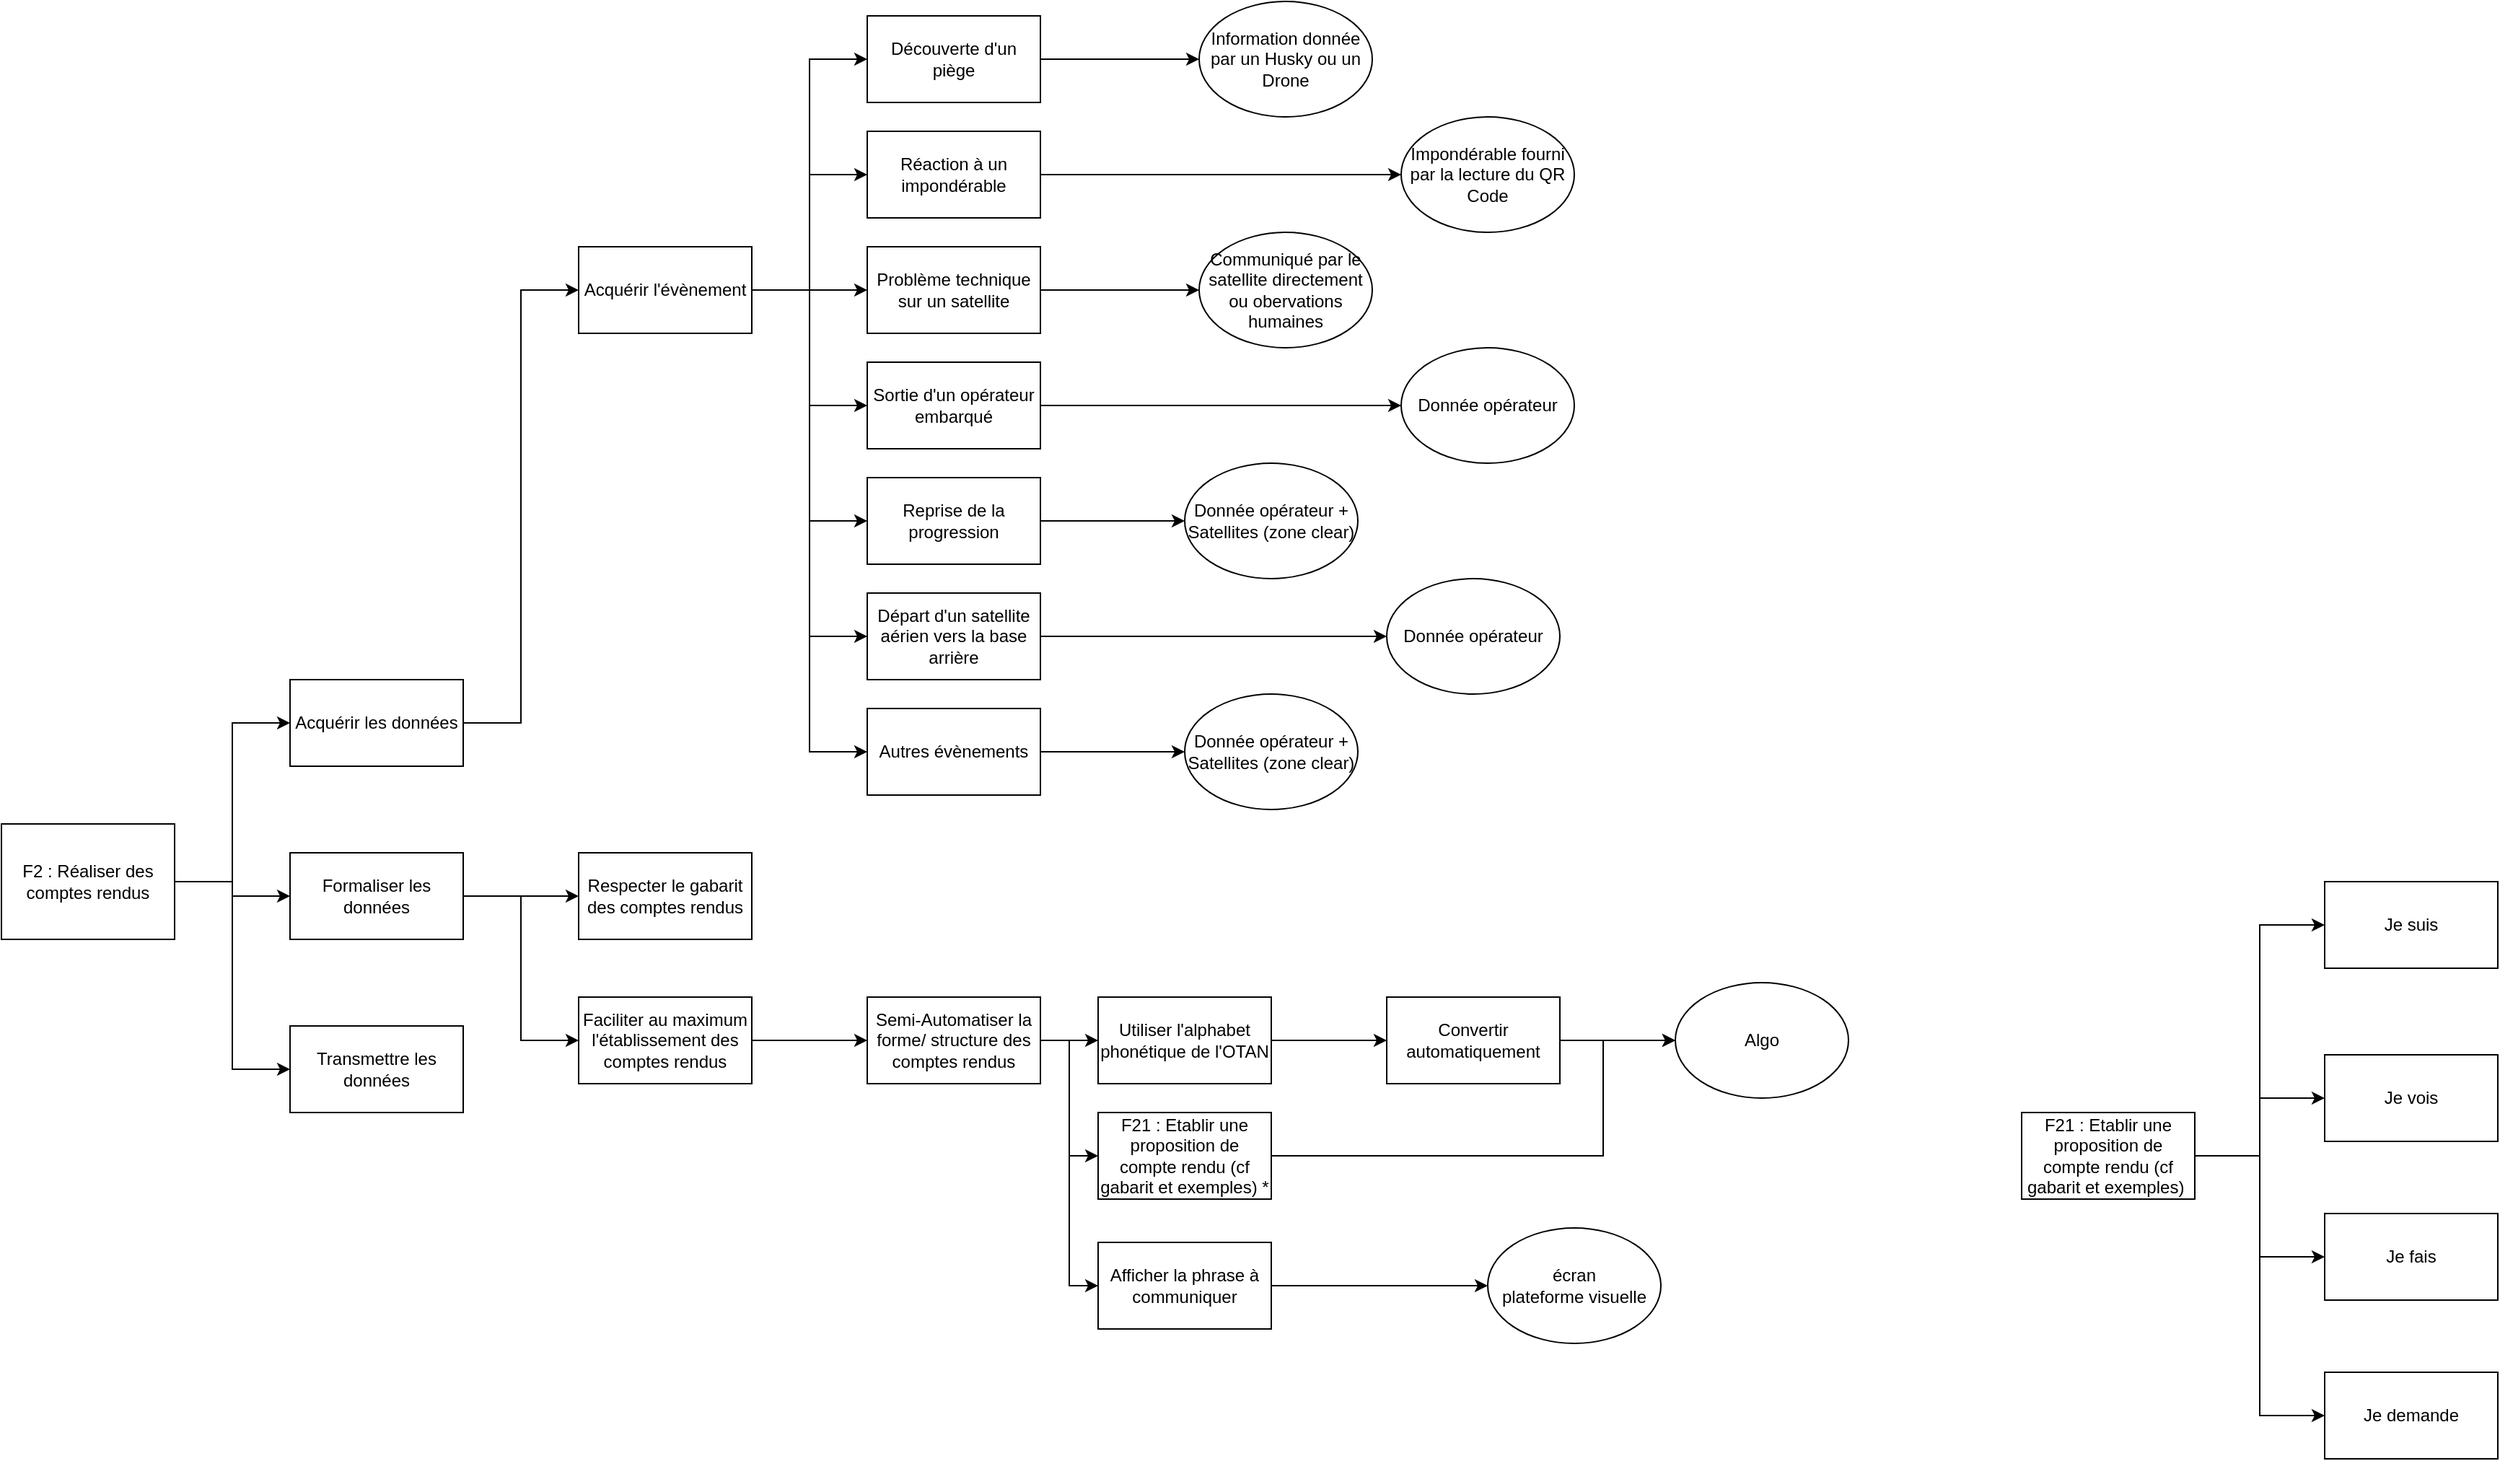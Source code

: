 <mxfile version="15.8.9" type="github">
  <diagram id="cHjnoLlx2mNpabVTZO-V" name="Page-1">
    <mxGraphModel dx="868" dy="1623" grid="1" gridSize="10" guides="1" tooltips="1" connect="1" arrows="1" fold="1" page="1" pageScale="1" pageWidth="827" pageHeight="1169" math="0" shadow="0">
      <root>
        <mxCell id="0" />
        <mxCell id="1" parent="0" />
        <mxCell id="-n7K_DKkgM0FNg-m0orN-9" style="edgeStyle=orthogonalEdgeStyle;rounded=0;orthogonalLoop=1;jettySize=auto;html=1;exitX=1;exitY=0.5;exitDx=0;exitDy=0;entryX=0;entryY=0.5;entryDx=0;entryDy=0;" edge="1" parent="1" source="-n7K_DKkgM0FNg-m0orN-1" target="-n7K_DKkgM0FNg-m0orN-2">
          <mxGeometry relative="1" as="geometry" />
        </mxCell>
        <mxCell id="-n7K_DKkgM0FNg-m0orN-10" style="edgeStyle=orthogonalEdgeStyle;rounded=0;orthogonalLoop=1;jettySize=auto;html=1;exitX=1;exitY=0.5;exitDx=0;exitDy=0;entryX=0;entryY=0.5;entryDx=0;entryDy=0;" edge="1" parent="1" source="-n7K_DKkgM0FNg-m0orN-1" target="-n7K_DKkgM0FNg-m0orN-3">
          <mxGeometry relative="1" as="geometry" />
        </mxCell>
        <mxCell id="-n7K_DKkgM0FNg-m0orN-11" style="edgeStyle=orthogonalEdgeStyle;rounded=0;orthogonalLoop=1;jettySize=auto;html=1;exitX=1;exitY=0.5;exitDx=0;exitDy=0;entryX=0;entryY=0.5;entryDx=0;entryDy=0;" edge="1" parent="1" source="-n7K_DKkgM0FNg-m0orN-1" target="-n7K_DKkgM0FNg-m0orN-4">
          <mxGeometry relative="1" as="geometry" />
        </mxCell>
        <mxCell id="-n7K_DKkgM0FNg-m0orN-1" value="F2 : Réaliser des comptes rendus" style="rounded=0;whiteSpace=wrap;html=1;" vertex="1" parent="1">
          <mxGeometry x="120" y="120" width="120" height="80" as="geometry" />
        </mxCell>
        <mxCell id="-n7K_DKkgM0FNg-m0orN-13" style="edgeStyle=orthogonalEdgeStyle;rounded=0;orthogonalLoop=1;jettySize=auto;html=1;exitX=1;exitY=0.5;exitDx=0;exitDy=0;entryX=0;entryY=0.5;entryDx=0;entryDy=0;" edge="1" parent="1" source="-n7K_DKkgM0FNg-m0orN-2" target="-n7K_DKkgM0FNg-m0orN-6">
          <mxGeometry relative="1" as="geometry" />
        </mxCell>
        <mxCell id="-n7K_DKkgM0FNg-m0orN-2" value="Acquérir les données" style="rounded=0;whiteSpace=wrap;html=1;" vertex="1" parent="1">
          <mxGeometry x="320" y="20" width="120" height="60" as="geometry" />
        </mxCell>
        <mxCell id="-n7K_DKkgM0FNg-m0orN-8" style="edgeStyle=orthogonalEdgeStyle;rounded=0;orthogonalLoop=1;jettySize=auto;html=1;exitX=1;exitY=0.5;exitDx=0;exitDy=0;entryX=0;entryY=0.5;entryDx=0;entryDy=0;" edge="1" parent="1" source="-n7K_DKkgM0FNg-m0orN-3" target="-n7K_DKkgM0FNg-m0orN-5">
          <mxGeometry relative="1" as="geometry" />
        </mxCell>
        <mxCell id="-n7K_DKkgM0FNg-m0orN-17" style="edgeStyle=orthogonalEdgeStyle;rounded=0;orthogonalLoop=1;jettySize=auto;html=1;exitX=1;exitY=0.5;exitDx=0;exitDy=0;entryX=0;entryY=0.5;entryDx=0;entryDy=0;" edge="1" parent="1" source="-n7K_DKkgM0FNg-m0orN-3" target="-n7K_DKkgM0FNg-m0orN-16">
          <mxGeometry relative="1" as="geometry" />
        </mxCell>
        <mxCell id="-n7K_DKkgM0FNg-m0orN-3" value="Formaliser les données" style="rounded=0;whiteSpace=wrap;html=1;" vertex="1" parent="1">
          <mxGeometry x="320" y="140" width="120" height="60" as="geometry" />
        </mxCell>
        <mxCell id="-n7K_DKkgM0FNg-m0orN-4" value="Transmettre les données" style="rounded=0;whiteSpace=wrap;html=1;" vertex="1" parent="1">
          <mxGeometry x="320" y="260" width="120" height="60" as="geometry" />
        </mxCell>
        <mxCell id="-n7K_DKkgM0FNg-m0orN-5" value="Respecter le gabarit des comptes rendus" style="rounded=0;whiteSpace=wrap;html=1;" vertex="1" parent="1">
          <mxGeometry x="520" y="140" width="120" height="60" as="geometry" />
        </mxCell>
        <mxCell id="-n7K_DKkgM0FNg-m0orN-28" style="edgeStyle=orthogonalEdgeStyle;rounded=0;orthogonalLoop=1;jettySize=auto;html=1;exitX=1;exitY=0.5;exitDx=0;exitDy=0;entryX=0;entryY=0.5;entryDx=0;entryDy=0;" edge="1" parent="1" source="-n7K_DKkgM0FNg-m0orN-6" target="-n7K_DKkgM0FNg-m0orN-19">
          <mxGeometry relative="1" as="geometry" />
        </mxCell>
        <mxCell id="-n7K_DKkgM0FNg-m0orN-29" style="edgeStyle=orthogonalEdgeStyle;rounded=0;orthogonalLoop=1;jettySize=auto;html=1;exitX=1;exitY=0.5;exitDx=0;exitDy=0;entryX=0;entryY=0.5;entryDx=0;entryDy=0;" edge="1" parent="1" source="-n7K_DKkgM0FNg-m0orN-6" target="-n7K_DKkgM0FNg-m0orN-22">
          <mxGeometry relative="1" as="geometry" />
        </mxCell>
        <mxCell id="-n7K_DKkgM0FNg-m0orN-30" style="edgeStyle=orthogonalEdgeStyle;rounded=0;orthogonalLoop=1;jettySize=auto;html=1;exitX=1;exitY=0.5;exitDx=0;exitDy=0;entryX=0;entryY=0.5;entryDx=0;entryDy=0;" edge="1" parent="1" source="-n7K_DKkgM0FNg-m0orN-6" target="-n7K_DKkgM0FNg-m0orN-23">
          <mxGeometry relative="1" as="geometry" />
        </mxCell>
        <mxCell id="-n7K_DKkgM0FNg-m0orN-31" style="edgeStyle=orthogonalEdgeStyle;rounded=0;orthogonalLoop=1;jettySize=auto;html=1;exitX=1;exitY=0.5;exitDx=0;exitDy=0;entryX=0;entryY=0.5;entryDx=0;entryDy=0;" edge="1" parent="1" source="-n7K_DKkgM0FNg-m0orN-6" target="-n7K_DKkgM0FNg-m0orN-24">
          <mxGeometry relative="1" as="geometry" />
        </mxCell>
        <mxCell id="-n7K_DKkgM0FNg-m0orN-32" style="edgeStyle=orthogonalEdgeStyle;rounded=0;orthogonalLoop=1;jettySize=auto;html=1;exitX=1;exitY=0.5;exitDx=0;exitDy=0;entryX=0;entryY=0.5;entryDx=0;entryDy=0;" edge="1" parent="1" source="-n7K_DKkgM0FNg-m0orN-6" target="-n7K_DKkgM0FNg-m0orN-25">
          <mxGeometry relative="1" as="geometry" />
        </mxCell>
        <mxCell id="-n7K_DKkgM0FNg-m0orN-34" style="edgeStyle=orthogonalEdgeStyle;rounded=0;orthogonalLoop=1;jettySize=auto;html=1;exitX=1;exitY=0.5;exitDx=0;exitDy=0;entryX=0;entryY=0.5;entryDx=0;entryDy=0;" edge="1" parent="1" source="-n7K_DKkgM0FNg-m0orN-6" target="-n7K_DKkgM0FNg-m0orN-26">
          <mxGeometry relative="1" as="geometry" />
        </mxCell>
        <mxCell id="-n7K_DKkgM0FNg-m0orN-35" style="edgeStyle=orthogonalEdgeStyle;rounded=0;orthogonalLoop=1;jettySize=auto;html=1;exitX=1;exitY=0.5;exitDx=0;exitDy=0;entryX=0;entryY=0.5;entryDx=0;entryDy=0;" edge="1" parent="1" source="-n7K_DKkgM0FNg-m0orN-6" target="-n7K_DKkgM0FNg-m0orN-27">
          <mxGeometry relative="1" as="geometry" />
        </mxCell>
        <mxCell id="-n7K_DKkgM0FNg-m0orN-6" value="Acquérir l&#39;évènement" style="rounded=0;whiteSpace=wrap;html=1;" vertex="1" parent="1">
          <mxGeometry x="520" y="-280" width="120" height="60" as="geometry" />
        </mxCell>
        <mxCell id="-n7K_DKkgM0FNg-m0orN-52" style="edgeStyle=orthogonalEdgeStyle;rounded=0;orthogonalLoop=1;jettySize=auto;html=1;exitX=1;exitY=0.5;exitDx=0;exitDy=0;entryX=0;entryY=0.5;entryDx=0;entryDy=0;" edge="1" parent="1" source="-n7K_DKkgM0FNg-m0orN-16" target="-n7K_DKkgM0FNg-m0orN-51">
          <mxGeometry relative="1" as="geometry" />
        </mxCell>
        <mxCell id="-n7K_DKkgM0FNg-m0orN-16" value="Faciliter au maximum l&#39;établissement des comptes rendus" style="rounded=0;whiteSpace=wrap;html=1;" vertex="1" parent="1">
          <mxGeometry x="520" y="240" width="120" height="60" as="geometry" />
        </mxCell>
        <mxCell id="-n7K_DKkgM0FNg-m0orN-38" style="edgeStyle=orthogonalEdgeStyle;rounded=0;orthogonalLoop=1;jettySize=auto;html=1;exitX=1;exitY=0.5;exitDx=0;exitDy=0;" edge="1" parent="1" source="-n7K_DKkgM0FNg-m0orN-19" target="-n7K_DKkgM0FNg-m0orN-36">
          <mxGeometry relative="1" as="geometry" />
        </mxCell>
        <mxCell id="-n7K_DKkgM0FNg-m0orN-19" value="Découverte d&#39;un piège" style="rounded=0;whiteSpace=wrap;html=1;" vertex="1" parent="1">
          <mxGeometry x="720" y="-440" width="120" height="60" as="geometry" />
        </mxCell>
        <mxCell id="-n7K_DKkgM0FNg-m0orN-39" style="edgeStyle=orthogonalEdgeStyle;rounded=0;orthogonalLoop=1;jettySize=auto;html=1;exitX=1;exitY=0.5;exitDx=0;exitDy=0;entryX=0;entryY=0.5;entryDx=0;entryDy=0;" edge="1" parent="1" source="-n7K_DKkgM0FNg-m0orN-22" target="-n7K_DKkgM0FNg-m0orN-37">
          <mxGeometry relative="1" as="geometry" />
        </mxCell>
        <mxCell id="-n7K_DKkgM0FNg-m0orN-22" value="Réaction à un impondérable" style="rounded=0;whiteSpace=wrap;html=1;" vertex="1" parent="1">
          <mxGeometry x="720" y="-360" width="120" height="60" as="geometry" />
        </mxCell>
        <mxCell id="-n7K_DKkgM0FNg-m0orN-41" style="edgeStyle=orthogonalEdgeStyle;rounded=0;orthogonalLoop=1;jettySize=auto;html=1;exitX=1;exitY=0.5;exitDx=0;exitDy=0;entryX=0;entryY=0.5;entryDx=0;entryDy=0;" edge="1" parent="1" source="-n7K_DKkgM0FNg-m0orN-23" target="-n7K_DKkgM0FNg-m0orN-40">
          <mxGeometry relative="1" as="geometry" />
        </mxCell>
        <mxCell id="-n7K_DKkgM0FNg-m0orN-23" value="Problème technique sur un satellite" style="rounded=0;whiteSpace=wrap;html=1;" vertex="1" parent="1">
          <mxGeometry x="720" y="-280" width="120" height="60" as="geometry" />
        </mxCell>
        <mxCell id="-n7K_DKkgM0FNg-m0orN-43" style="edgeStyle=orthogonalEdgeStyle;rounded=0;orthogonalLoop=1;jettySize=auto;html=1;exitX=1;exitY=0.5;exitDx=0;exitDy=0;entryX=0;entryY=0.5;entryDx=0;entryDy=0;" edge="1" parent="1" source="-n7K_DKkgM0FNg-m0orN-24" target="-n7K_DKkgM0FNg-m0orN-42">
          <mxGeometry relative="1" as="geometry" />
        </mxCell>
        <mxCell id="-n7K_DKkgM0FNg-m0orN-24" value="Sortie d&#39;un opérateur embarqué" style="rounded=0;whiteSpace=wrap;html=1;" vertex="1" parent="1">
          <mxGeometry x="720" y="-200" width="120" height="60" as="geometry" />
        </mxCell>
        <mxCell id="-n7K_DKkgM0FNg-m0orN-45" style="edgeStyle=orthogonalEdgeStyle;rounded=0;orthogonalLoop=1;jettySize=auto;html=1;exitX=1;exitY=0.5;exitDx=0;exitDy=0;entryX=0;entryY=0.5;entryDx=0;entryDy=0;" edge="1" parent="1" source="-n7K_DKkgM0FNg-m0orN-25" target="-n7K_DKkgM0FNg-m0orN-44">
          <mxGeometry relative="1" as="geometry" />
        </mxCell>
        <mxCell id="-n7K_DKkgM0FNg-m0orN-25" value="Reprise de la progression" style="rounded=0;whiteSpace=wrap;html=1;" vertex="1" parent="1">
          <mxGeometry x="720" y="-120" width="120" height="60" as="geometry" />
        </mxCell>
        <mxCell id="-n7K_DKkgM0FNg-m0orN-47" style="edgeStyle=orthogonalEdgeStyle;rounded=0;orthogonalLoop=1;jettySize=auto;html=1;exitX=1;exitY=0.5;exitDx=0;exitDy=0;" edge="1" parent="1" source="-n7K_DKkgM0FNg-m0orN-26" target="-n7K_DKkgM0FNg-m0orN-46">
          <mxGeometry relative="1" as="geometry" />
        </mxCell>
        <mxCell id="-n7K_DKkgM0FNg-m0orN-26" value="Départ d&#39;un satellite aérien vers la base arrière" style="rounded=0;whiteSpace=wrap;html=1;" vertex="1" parent="1">
          <mxGeometry x="720" y="-40" width="120" height="60" as="geometry" />
        </mxCell>
        <mxCell id="-n7K_DKkgM0FNg-m0orN-49" style="edgeStyle=orthogonalEdgeStyle;rounded=0;orthogonalLoop=1;jettySize=auto;html=1;exitX=1;exitY=0.5;exitDx=0;exitDy=0;entryX=0;entryY=0.5;entryDx=0;entryDy=0;" edge="1" parent="1" source="-n7K_DKkgM0FNg-m0orN-27" target="-n7K_DKkgM0FNg-m0orN-48">
          <mxGeometry relative="1" as="geometry" />
        </mxCell>
        <mxCell id="-n7K_DKkgM0FNg-m0orN-27" value="Autres évènements" style="rounded=0;whiteSpace=wrap;html=1;" vertex="1" parent="1">
          <mxGeometry x="720" y="40" width="120" height="60" as="geometry" />
        </mxCell>
        <mxCell id="-n7K_DKkgM0FNg-m0orN-36" value="Information donnée par un Husky ou un Drone" style="ellipse;whiteSpace=wrap;html=1;" vertex="1" parent="1">
          <mxGeometry x="950" y="-450" width="120" height="80" as="geometry" />
        </mxCell>
        <mxCell id="-n7K_DKkgM0FNg-m0orN-37" value="Impondérable fourni par la lecture du QR Code" style="ellipse;whiteSpace=wrap;html=1;" vertex="1" parent="1">
          <mxGeometry x="1090" y="-370" width="120" height="80" as="geometry" />
        </mxCell>
        <mxCell id="-n7K_DKkgM0FNg-m0orN-40" value="Communiqué par le satellite directement ou obervations humaines" style="ellipse;whiteSpace=wrap;html=1;" vertex="1" parent="1">
          <mxGeometry x="950" y="-290" width="120" height="80" as="geometry" />
        </mxCell>
        <mxCell id="-n7K_DKkgM0FNg-m0orN-42" value="Donnée opérateur" style="ellipse;whiteSpace=wrap;html=1;" vertex="1" parent="1">
          <mxGeometry x="1090" y="-210" width="120" height="80" as="geometry" />
        </mxCell>
        <mxCell id="-n7K_DKkgM0FNg-m0orN-44" value="Donnée opérateur + Satellites (zone clear)" style="ellipse;whiteSpace=wrap;html=1;" vertex="1" parent="1">
          <mxGeometry x="940" y="-130" width="120" height="80" as="geometry" />
        </mxCell>
        <mxCell id="-n7K_DKkgM0FNg-m0orN-46" value="Donnée opérateur" style="ellipse;whiteSpace=wrap;html=1;" vertex="1" parent="1">
          <mxGeometry x="1080" y="-50" width="120" height="80" as="geometry" />
        </mxCell>
        <mxCell id="-n7K_DKkgM0FNg-m0orN-48" value="Donnée opérateur + Satellites (zone clear)" style="ellipse;whiteSpace=wrap;html=1;" vertex="1" parent="1">
          <mxGeometry x="940" y="30" width="120" height="80" as="geometry" />
        </mxCell>
        <mxCell id="-n7K_DKkgM0FNg-m0orN-54" style="edgeStyle=orthogonalEdgeStyle;rounded=0;orthogonalLoop=1;jettySize=auto;html=1;exitX=1;exitY=0.5;exitDx=0;exitDy=0;entryX=0;entryY=0.5;entryDx=0;entryDy=0;" edge="1" parent="1" source="-n7K_DKkgM0FNg-m0orN-51" target="-n7K_DKkgM0FNg-m0orN-53">
          <mxGeometry relative="1" as="geometry" />
        </mxCell>
        <mxCell id="-n7K_DKkgM0FNg-m0orN-57" style="edgeStyle=orthogonalEdgeStyle;rounded=0;orthogonalLoop=1;jettySize=auto;html=1;exitX=1;exitY=0.5;exitDx=0;exitDy=0;entryX=0;entryY=0.5;entryDx=0;entryDy=0;" edge="1" parent="1" source="-n7K_DKkgM0FNg-m0orN-51" target="-n7K_DKkgM0FNg-m0orN-55">
          <mxGeometry relative="1" as="geometry" />
        </mxCell>
        <mxCell id="-n7K_DKkgM0FNg-m0orN-58" style="edgeStyle=orthogonalEdgeStyle;rounded=0;orthogonalLoop=1;jettySize=auto;html=1;exitX=1;exitY=0.5;exitDx=0;exitDy=0;entryX=0;entryY=0.5;entryDx=0;entryDy=0;" edge="1" parent="1" source="-n7K_DKkgM0FNg-m0orN-51" target="-n7K_DKkgM0FNg-m0orN-56">
          <mxGeometry relative="1" as="geometry" />
        </mxCell>
        <mxCell id="-n7K_DKkgM0FNg-m0orN-51" value="Semi-Automatiser la forme/ structure des comptes rendus" style="rounded=0;whiteSpace=wrap;html=1;" vertex="1" parent="1">
          <mxGeometry x="720" y="240" width="120" height="60" as="geometry" />
        </mxCell>
        <mxCell id="-n7K_DKkgM0FNg-m0orN-63" style="edgeStyle=orthogonalEdgeStyle;rounded=0;orthogonalLoop=1;jettySize=auto;html=1;exitX=1;exitY=0.5;exitDx=0;exitDy=0;entryX=0;entryY=0.5;entryDx=0;entryDy=0;" edge="1" parent="1" source="-n7K_DKkgM0FNg-m0orN-53" target="-n7K_DKkgM0FNg-m0orN-62">
          <mxGeometry relative="1" as="geometry" />
        </mxCell>
        <mxCell id="-n7K_DKkgM0FNg-m0orN-53" value="Utiliser l&#39;alphabet phonétique de l&#39;OTAN" style="rounded=0;whiteSpace=wrap;html=1;" vertex="1" parent="1">
          <mxGeometry x="880" y="240" width="120" height="60" as="geometry" />
        </mxCell>
        <mxCell id="-n7K_DKkgM0FNg-m0orN-79" style="edgeStyle=orthogonalEdgeStyle;rounded=0;orthogonalLoop=1;jettySize=auto;html=1;exitX=1;exitY=0.5;exitDx=0;exitDy=0;entryX=0;entryY=0.5;entryDx=0;entryDy=0;" edge="1" parent="1" source="-n7K_DKkgM0FNg-m0orN-55" target="-n7K_DKkgM0FNg-m0orN-64">
          <mxGeometry relative="1" as="geometry">
            <Array as="points">
              <mxPoint x="1230" y="350" />
              <mxPoint x="1230" y="270" />
            </Array>
          </mxGeometry>
        </mxCell>
        <mxCell id="-n7K_DKkgM0FNg-m0orN-55" value="F21 : Etablir une proposition de compte rendu (cf gabarit et exemples) *" style="rounded=0;whiteSpace=wrap;html=1;" vertex="1" parent="1">
          <mxGeometry x="880" y="320" width="120" height="60" as="geometry" />
        </mxCell>
        <mxCell id="-n7K_DKkgM0FNg-m0orN-60" style="edgeStyle=orthogonalEdgeStyle;rounded=0;orthogonalLoop=1;jettySize=auto;html=1;exitX=1;exitY=0.5;exitDx=0;exitDy=0;entryX=0;entryY=0.5;entryDx=0;entryDy=0;" edge="1" parent="1" source="-n7K_DKkgM0FNg-m0orN-56" target="-n7K_DKkgM0FNg-m0orN-59">
          <mxGeometry relative="1" as="geometry" />
        </mxCell>
        <mxCell id="-n7K_DKkgM0FNg-m0orN-56" value="Afficher la phrase à communiquer" style="rounded=0;whiteSpace=wrap;html=1;" vertex="1" parent="1">
          <mxGeometry x="880" y="410" width="120" height="60" as="geometry" />
        </mxCell>
        <mxCell id="-n7K_DKkgM0FNg-m0orN-59" value="écran&lt;br&gt;plateforme visuelle" style="ellipse;whiteSpace=wrap;html=1;" vertex="1" parent="1">
          <mxGeometry x="1150" y="400" width="120" height="80" as="geometry" />
        </mxCell>
        <mxCell id="-n7K_DKkgM0FNg-m0orN-65" style="edgeStyle=orthogonalEdgeStyle;rounded=0;orthogonalLoop=1;jettySize=auto;html=1;exitX=1;exitY=0.5;exitDx=0;exitDy=0;entryX=0;entryY=0.5;entryDx=0;entryDy=0;" edge="1" parent="1" source="-n7K_DKkgM0FNg-m0orN-62" target="-n7K_DKkgM0FNg-m0orN-64">
          <mxGeometry relative="1" as="geometry" />
        </mxCell>
        <mxCell id="-n7K_DKkgM0FNg-m0orN-62" value="Convertir automatiquement" style="rounded=0;whiteSpace=wrap;html=1;" vertex="1" parent="1">
          <mxGeometry x="1080" y="240" width="120" height="60" as="geometry" />
        </mxCell>
        <mxCell id="-n7K_DKkgM0FNg-m0orN-64" value="Algo" style="ellipse;whiteSpace=wrap;html=1;" vertex="1" parent="1">
          <mxGeometry x="1280" y="230" width="120" height="80" as="geometry" />
        </mxCell>
        <mxCell id="-n7K_DKkgM0FNg-m0orN-75" style="edgeStyle=orthogonalEdgeStyle;rounded=0;orthogonalLoop=1;jettySize=auto;html=1;exitX=1;exitY=0.5;exitDx=0;exitDy=0;entryX=0;entryY=0.5;entryDx=0;entryDy=0;" edge="1" parent="1" source="-n7K_DKkgM0FNg-m0orN-70" target="-n7K_DKkgM0FNg-m0orN-71">
          <mxGeometry relative="1" as="geometry" />
        </mxCell>
        <mxCell id="-n7K_DKkgM0FNg-m0orN-76" style="edgeStyle=orthogonalEdgeStyle;rounded=0;orthogonalLoop=1;jettySize=auto;html=1;exitX=1;exitY=0.5;exitDx=0;exitDy=0;entryX=0;entryY=0.5;entryDx=0;entryDy=0;" edge="1" parent="1" source="-n7K_DKkgM0FNg-m0orN-70" target="-n7K_DKkgM0FNg-m0orN-72">
          <mxGeometry relative="1" as="geometry" />
        </mxCell>
        <mxCell id="-n7K_DKkgM0FNg-m0orN-77" style="edgeStyle=orthogonalEdgeStyle;rounded=0;orthogonalLoop=1;jettySize=auto;html=1;exitX=1;exitY=0.5;exitDx=0;exitDy=0;entryX=0;entryY=0.5;entryDx=0;entryDy=0;" edge="1" parent="1" source="-n7K_DKkgM0FNg-m0orN-70" target="-n7K_DKkgM0FNg-m0orN-73">
          <mxGeometry relative="1" as="geometry" />
        </mxCell>
        <mxCell id="-n7K_DKkgM0FNg-m0orN-78" style="edgeStyle=orthogonalEdgeStyle;rounded=0;orthogonalLoop=1;jettySize=auto;html=1;exitX=1;exitY=0.5;exitDx=0;exitDy=0;entryX=0;entryY=0.5;entryDx=0;entryDy=0;" edge="1" parent="1" source="-n7K_DKkgM0FNg-m0orN-70" target="-n7K_DKkgM0FNg-m0orN-74">
          <mxGeometry relative="1" as="geometry" />
        </mxCell>
        <mxCell id="-n7K_DKkgM0FNg-m0orN-70" value="F21 : Etablir une proposition de compte rendu (cf gabarit et exemples)&amp;nbsp;" style="rounded=0;whiteSpace=wrap;html=1;" vertex="1" parent="1">
          <mxGeometry x="1520" y="320" width="120" height="60" as="geometry" />
        </mxCell>
        <mxCell id="-n7K_DKkgM0FNg-m0orN-71" value="Je suis" style="rounded=0;whiteSpace=wrap;html=1;" vertex="1" parent="1">
          <mxGeometry x="1730" y="160" width="120" height="60" as="geometry" />
        </mxCell>
        <mxCell id="-n7K_DKkgM0FNg-m0orN-72" value="Je vois" style="rounded=0;whiteSpace=wrap;html=1;" vertex="1" parent="1">
          <mxGeometry x="1730" y="280" width="120" height="60" as="geometry" />
        </mxCell>
        <mxCell id="-n7K_DKkgM0FNg-m0orN-73" value="Je fais" style="rounded=0;whiteSpace=wrap;html=1;" vertex="1" parent="1">
          <mxGeometry x="1730" y="390" width="120" height="60" as="geometry" />
        </mxCell>
        <mxCell id="-n7K_DKkgM0FNg-m0orN-74" value="Je demande" style="rounded=0;whiteSpace=wrap;html=1;" vertex="1" parent="1">
          <mxGeometry x="1730" y="500" width="120" height="60" as="geometry" />
        </mxCell>
      </root>
    </mxGraphModel>
  </diagram>
</mxfile>
